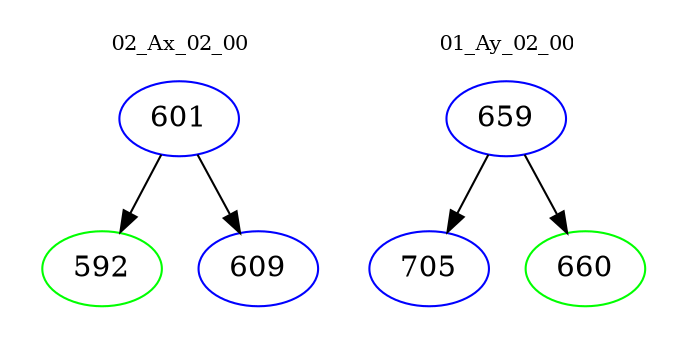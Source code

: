 digraph{
subgraph cluster_0 {
color = white
label = "02_Ax_02_00";
fontsize=10;
T0_601 [label="601", color="blue"]
T0_601 -> T0_592 [color="black"]
T0_592 [label="592", color="green"]
T0_601 -> T0_609 [color="black"]
T0_609 [label="609", color="blue"]
}
subgraph cluster_1 {
color = white
label = "01_Ay_02_00";
fontsize=10;
T1_659 [label="659", color="blue"]
T1_659 -> T1_705 [color="black"]
T1_705 [label="705", color="blue"]
T1_659 -> T1_660 [color="black"]
T1_660 [label="660", color="green"]
}
}
